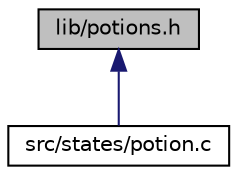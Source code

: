 digraph "lib/potions.h"
{
 // LATEX_PDF_SIZE
  edge [fontname="Helvetica",fontsize="10",labelfontname="Helvetica",labelfontsize="10"];
  node [fontname="Helvetica",fontsize="10",shape=record];
  Node1 [label="lib/potions.h",height=0.2,width=0.4,color="black", fillcolor="grey75", style="filled", fontcolor="black",tooltip="Header du fichier potion.c."];
  Node1 -> Node2 [dir="back",color="midnightblue",fontsize="10",style="solid"];
  Node2 [label="src/states/potion.c",height=0.2,width=0.4,color="black", fillcolor="white", style="filled",URL="$potion_8c.html",tooltip="Menu de création de potions."];
}
